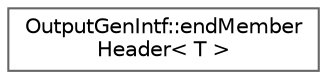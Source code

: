 digraph "Graphical Class Hierarchy"
{
 // INTERACTIVE_SVG=YES
 // LATEX_PDF_SIZE
  bgcolor="transparent";
  edge [fontname=Helvetica,fontsize=10,labelfontname=Helvetica,labelfontsize=10];
  node [fontname=Helvetica,fontsize=10,shape=box,height=0.2,width=0.4];
  rankdir="LR";
  Node0 [label="OutputGenIntf::endMember\lHeader\< T \>",height=0.2,width=0.4,color="grey40", fillcolor="white", style="filled",URL="$d6/d43/struct_output_gen_intf_1_1end_member_header.html",tooltip=" "];
}
